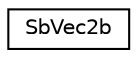 digraph "Graphical Class Hierarchy"
{
 // LATEX_PDF_SIZE
  edge [fontname="Helvetica",fontsize="10",labelfontname="Helvetica",labelfontsize="10"];
  node [fontname="Helvetica",fontsize="10",shape=record];
  rankdir="LR";
  Node0 [label="SbVec2b",height=0.2,width=0.4,color="black", fillcolor="white", style="filled",URL="$classSbVec2b.html",tooltip="a vector class for containing two byte integers."];
}
